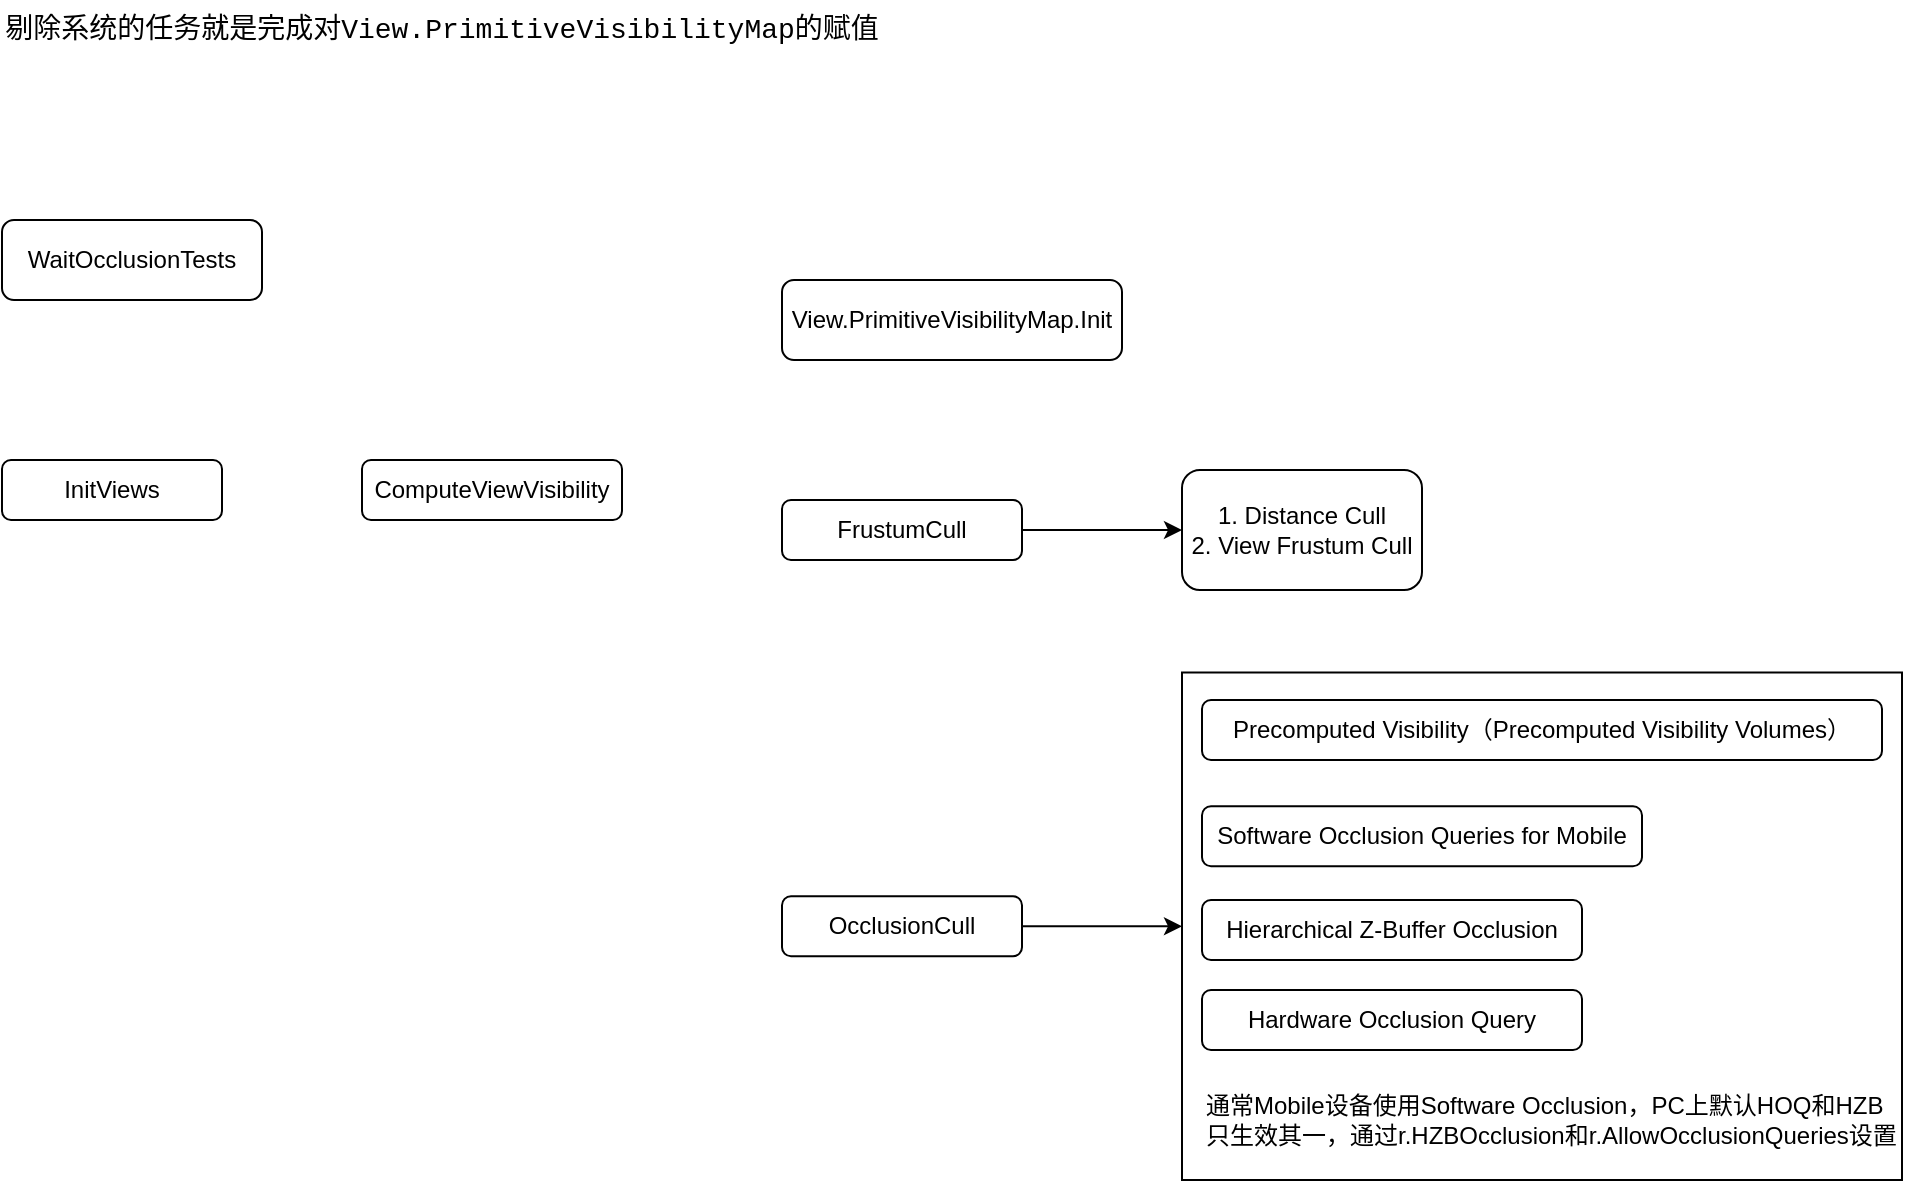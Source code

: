 <mxfile version="22.1.16" type="github">
  <diagram name="第 1 页" id="DxylzfDZrgo188qfIz2o">
    <mxGraphModel dx="1823" dy="891" grid="1" gridSize="10" guides="1" tooltips="1" connect="1" arrows="1" fold="1" page="1" pageScale="1" pageWidth="1654" pageHeight="1169" math="0" shadow="0">
      <root>
        <mxCell id="0" />
        <mxCell id="1" parent="0" />
        <mxCell id="KZs2u-2fTuZ561ybV9q9-4" value="WaitOcclusionTests" style="rounded=1;whiteSpace=wrap;html=1;" vertex="1" parent="1">
          <mxGeometry x="50" y="200" width="130" height="40" as="geometry" />
        </mxCell>
        <mxCell id="KZs2u-2fTuZ561ybV9q9-8" value="InitViews" style="rounded=1;whiteSpace=wrap;html=1;" vertex="1" parent="1">
          <mxGeometry x="50" y="320" width="110" height="30" as="geometry" />
        </mxCell>
        <mxCell id="KZs2u-2fTuZ561ybV9q9-9" value="ComputeViewVisibility" style="rounded=1;whiteSpace=wrap;html=1;" vertex="1" parent="1">
          <mxGeometry x="230" y="320" width="130" height="30" as="geometry" />
        </mxCell>
        <mxCell id="KZs2u-2fTuZ561ybV9q9-12" value="View.PrimitiveVisibilityMap.Init" style="rounded=1;whiteSpace=wrap;html=1;" vertex="1" parent="1">
          <mxGeometry x="440" y="230" width="170" height="40" as="geometry" />
        </mxCell>
        <mxCell id="KZs2u-2fTuZ561ybV9q9-17" value="" style="edgeStyle=orthogonalEdgeStyle;rounded=0;orthogonalLoop=1;jettySize=auto;html=1;" edge="1" parent="1" source="KZs2u-2fTuZ561ybV9q9-13" target="KZs2u-2fTuZ561ybV9q9-16">
          <mxGeometry relative="1" as="geometry" />
        </mxCell>
        <mxCell id="KZs2u-2fTuZ561ybV9q9-13" value="FrustumCull" style="rounded=1;whiteSpace=wrap;html=1;" vertex="1" parent="1">
          <mxGeometry x="440" y="340" width="120" height="30" as="geometry" />
        </mxCell>
        <mxCell id="KZs2u-2fTuZ561ybV9q9-14" value="&lt;font face=&quot;Courier New&quot; style=&quot;font-size: 14px;&quot;&gt;剔除系统的任务就是完成对View.PrimitiveVisibilityMap的赋值&lt;/font&gt;" style="text;html=1;strokeColor=none;fillColor=none;align=center;verticalAlign=middle;whiteSpace=wrap;rounded=0;" vertex="1" parent="1">
          <mxGeometry x="50" y="90" width="440" height="30" as="geometry" />
        </mxCell>
        <mxCell id="KZs2u-2fTuZ561ybV9q9-19" value="" style="edgeStyle=orthogonalEdgeStyle;rounded=0;orthogonalLoop=1;jettySize=auto;html=1;entryX=0;entryY=0.5;entryDx=0;entryDy=0;" edge="1" parent="1" source="KZs2u-2fTuZ561ybV9q9-15" target="KZs2u-2fTuZ561ybV9q9-20">
          <mxGeometry relative="1" as="geometry">
            <mxPoint x="710" y="487.5" as="targetPoint" />
          </mxGeometry>
        </mxCell>
        <mxCell id="KZs2u-2fTuZ561ybV9q9-15" value="OcclusionCull" style="rounded=1;whiteSpace=wrap;html=1;" vertex="1" parent="1">
          <mxGeometry x="440" y="538.13" width="120" height="30" as="geometry" />
        </mxCell>
        <mxCell id="KZs2u-2fTuZ561ybV9q9-16" value="1. Distance Cull&lt;br&gt;2. View Frustum Cull" style="whiteSpace=wrap;html=1;rounded=1;" vertex="1" parent="1">
          <mxGeometry x="640" y="325" width="120" height="60" as="geometry" />
        </mxCell>
        <mxCell id="KZs2u-2fTuZ561ybV9q9-20" value="" style="rounded=0;whiteSpace=wrap;html=1;fillColor=none;" vertex="1" parent="1">
          <mxGeometry x="640" y="426.25" width="360" height="253.75" as="geometry" />
        </mxCell>
        <mxCell id="KZs2u-2fTuZ561ybV9q9-21" value="Precomputed Visibility（Precomputed Visibility Volumes）" style="rounded=1;whiteSpace=wrap;html=1;" vertex="1" parent="1">
          <mxGeometry x="650" y="440" width="340" height="30" as="geometry" />
        </mxCell>
        <mxCell id="KZs2u-2fTuZ561ybV9q9-24" value="Software Occlusion&amp;nbsp;Queries for Mobile" style="rounded=1;whiteSpace=wrap;html=1;align=center;" vertex="1" parent="1">
          <mxGeometry x="650" y="493.12" width="220" height="30" as="geometry" />
        </mxCell>
        <mxCell id="KZs2u-2fTuZ561ybV9q9-25" value="Hierarchical Z-Buffer Occlusion" style="rounded=1;whiteSpace=wrap;html=1;align=center;" vertex="1" parent="1">
          <mxGeometry x="650" y="540" width="190" height="30" as="geometry" />
        </mxCell>
        <mxCell id="KZs2u-2fTuZ561ybV9q9-26" value="Hardware Occlusion Query" style="rounded=1;whiteSpace=wrap;html=1;align=center;" vertex="1" parent="1">
          <mxGeometry x="650" y="585" width="190" height="30" as="geometry" />
        </mxCell>
        <mxCell id="KZs2u-2fTuZ561ybV9q9-27" value="通常Mobile设备使用Software Occlusion，PC上默认HOQ和HZB只生效其一，通过r.HZBOcclusion和r.AllowOcclusionQueries设置" style="text;html=1;strokeColor=none;fillColor=none;align=left;verticalAlign=middle;whiteSpace=wrap;rounded=0;" vertex="1" parent="1">
          <mxGeometry x="650" y="620" width="350" height="60" as="geometry" />
        </mxCell>
      </root>
    </mxGraphModel>
  </diagram>
</mxfile>
